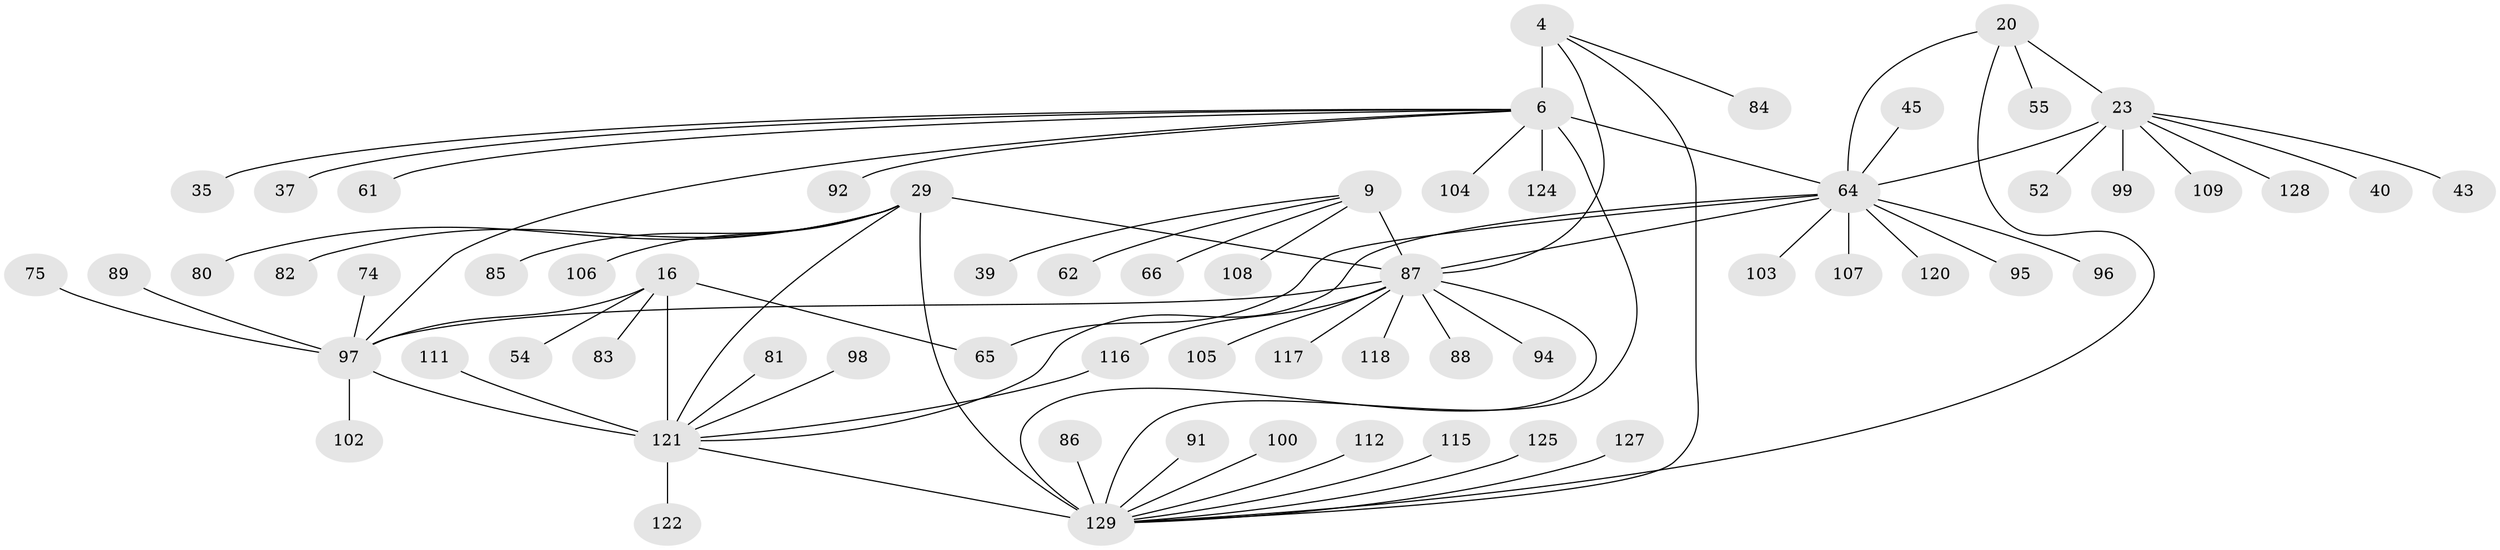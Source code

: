 // original degree distribution, {9: 0.05426356589147287, 6: 0.03875968992248062, 7: 0.046511627906976744, 8: 0.031007751937984496, 10: 0.015503875968992248, 14: 0.007751937984496124, 12: 0.015503875968992248, 13: 0.015503875968992248, 11: 0.007751937984496124, 1: 0.5968992248062015, 2: 0.14728682170542637, 4: 0.015503875968992248, 3: 0.007751937984496124}
// Generated by graph-tools (version 1.1) at 2025/59/03/04/25 21:59:08]
// undirected, 64 vertices, 76 edges
graph export_dot {
graph [start="1"]
  node [color=gray90,style=filled];
  4 [super="+3"];
  6 [super="+5+2"];
  9 [super="+7"];
  16 [super="+13"];
  20 [super="+19"];
  23 [super="+22"];
  29 [super="+28"];
  35;
  37;
  39;
  40;
  43;
  45;
  52;
  54;
  55;
  61;
  62;
  64 [super="+24+33+34"];
  65;
  66;
  74;
  75;
  80;
  81;
  82;
  83;
  84;
  85;
  86;
  87 [super="+12+31+36+44+46+57"];
  88;
  89 [super="+41"];
  91;
  92;
  94;
  95;
  96;
  97 [super="+90+15"];
  98 [super="+72"];
  99;
  100;
  102;
  103;
  104 [super="+70"];
  105 [super="+60"];
  106;
  107;
  108;
  109 [super="+67+71"];
  111;
  112;
  115;
  116;
  117;
  118 [super="+101"];
  120;
  121 [super="+18+38+49+50+56+59+68+78"];
  122 [super="+114"];
  124 [super="+123"];
  125;
  127;
  128;
  129 [super="+119+126+30+27+93+32+51+77+53+58+63+69+73+76+79"];
  4 -- 6 [weight=8];
  4 -- 84;
  4 -- 129 [weight=2];
  4 -- 87;
  6 -- 92;
  6 -- 61;
  6 -- 97 [weight=2];
  6 -- 129 [weight=2];
  6 -- 35;
  6 -- 37;
  6 -- 104;
  6 -- 124;
  6 -- 64;
  9 -- 62;
  9 -- 66;
  9 -- 108;
  9 -- 39;
  9 -- 87 [weight=8];
  16 -- 54;
  16 -- 65;
  16 -- 83;
  16 -- 121 [weight=4];
  16 -- 97 [weight=4];
  20 -- 23 [weight=4];
  20 -- 55;
  20 -- 129;
  20 -- 64 [weight=4];
  23 -- 52;
  23 -- 128;
  23 -- 99;
  23 -- 40;
  23 -- 43;
  23 -- 109;
  23 -- 64 [weight=4];
  29 -- 82;
  29 -- 85;
  29 -- 80;
  29 -- 106;
  29 -- 121;
  29 -- 129 [weight=8];
  29 -- 87;
  45 -- 64;
  64 -- 65;
  64 -- 96;
  64 -- 103;
  64 -- 107;
  64 -- 87 [weight=2];
  64 -- 120;
  64 -- 121 [weight=2];
  64 -- 95;
  74 -- 97;
  75 -- 97;
  81 -- 121;
  86 -- 129;
  87 -- 129;
  87 -- 88;
  87 -- 94;
  87 -- 105;
  87 -- 116;
  87 -- 117;
  87 -- 118;
  87 -- 97;
  89 -- 97;
  91 -- 129;
  97 -- 102;
  97 -- 121 [weight=4];
  98 -- 121;
  100 -- 129;
  111 -- 121;
  112 -- 129;
  115 -- 129;
  116 -- 121;
  121 -- 122;
  121 -- 129;
  125 -- 129;
  127 -- 129;
}
